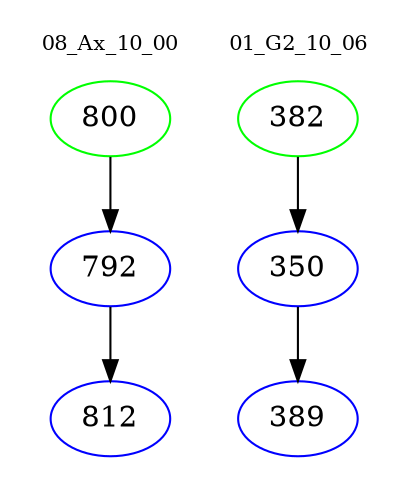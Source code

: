 digraph{
subgraph cluster_0 {
color = white
label = "08_Ax_10_00";
fontsize=10;
T0_800 [label="800", color="green"]
T0_800 -> T0_792 [color="black"]
T0_792 [label="792", color="blue"]
T0_792 -> T0_812 [color="black"]
T0_812 [label="812", color="blue"]
}
subgraph cluster_1 {
color = white
label = "01_G2_10_06";
fontsize=10;
T1_382 [label="382", color="green"]
T1_382 -> T1_350 [color="black"]
T1_350 [label="350", color="blue"]
T1_350 -> T1_389 [color="black"]
T1_389 [label="389", color="blue"]
}
}
